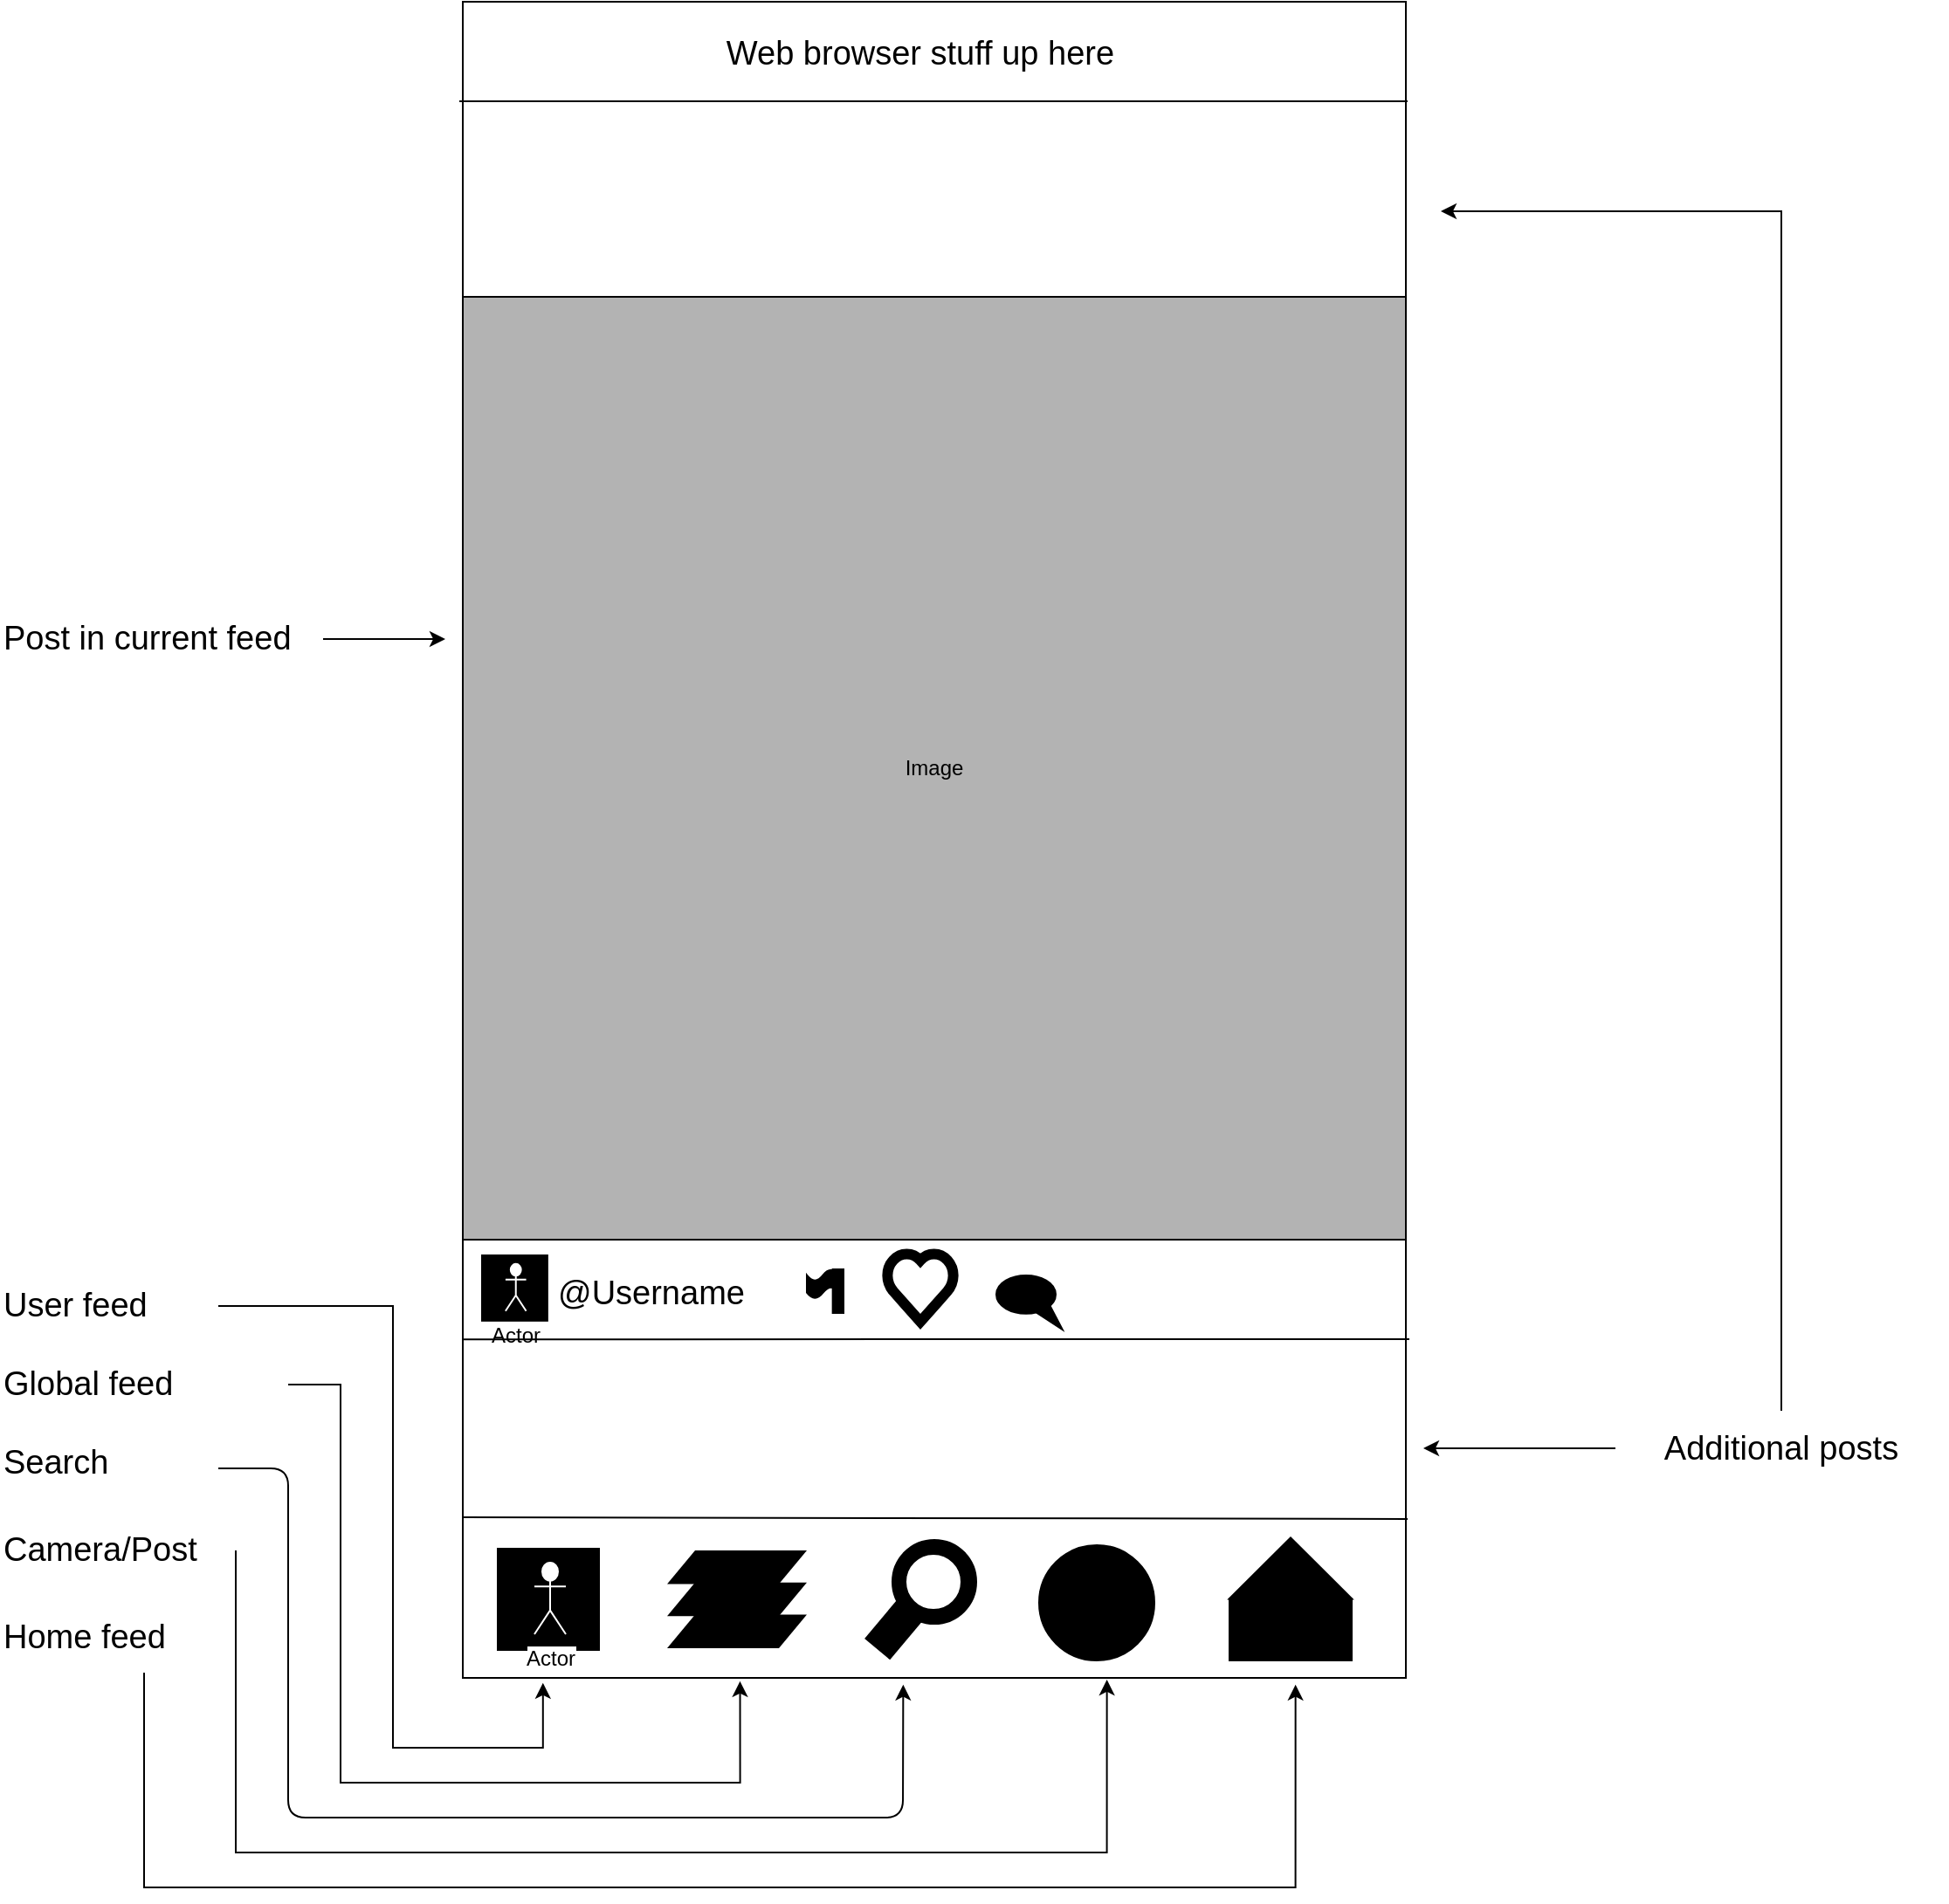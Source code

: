 <mxfile version="10.5.4" type="device"><diagram id="C5UNa0qLKktgKHD2sefd" name="Page-1"><mxGraphModel dx="2884" dy="1124" grid="1" gridSize="10" guides="1" tooltips="1" connect="1" arrows="1" fold="1" page="1" pageScale="1" pageWidth="850" pageHeight="1100" math="0" shadow="0"><root><mxCell id="0"/><mxCell id="1" parent="0"/><mxCell id="KackP2gAzGimuIkimXRz-1" value="" style="rounded=0;whiteSpace=wrap;html=1;" vertex="1" parent="1"><mxGeometry x="30" width="540" height="960" as="geometry"/></mxCell><mxCell id="KackP2gAzGimuIkimXRz-5" value="" style="endArrow=none;html=1;entryX=1.002;entryY=0.949;entryDx=0;entryDy=0;entryPerimeter=0;exitX=0;exitY=0.948;exitDx=0;exitDy=0;exitPerimeter=0;" edge="1" parent="1"><mxGeometry width="50" height="50" relative="1" as="geometry"><mxPoint x="30" y="868" as="sourcePoint"/><mxPoint x="571" y="869" as="targetPoint"/></mxGeometry></mxCell><mxCell id="KackP2gAzGimuIkimXRz-6" value="" style="group" vertex="1" connectable="0" parent="1"><mxGeometry x="469" y="862" width="70" height="88" as="geometry"/></mxCell><mxCell id="KackP2gAzGimuIkimXRz-3" value="" style="triangle;whiteSpace=wrap;html=1;rotation=-90;fillColor=#000000;" vertex="1" parent="KackP2gAzGimuIkimXRz-6"><mxGeometry x="17.5" width="35" height="70.4" as="geometry"/></mxCell><mxCell id="KackP2gAzGimuIkimXRz-4" value="" style="rounded=0;whiteSpace=wrap;html=1;fillColor=#000000;" vertex="1" parent="KackP2gAzGimuIkimXRz-6"><mxGeometry y="52.8" width="70" height="35.2" as="geometry"/></mxCell><mxCell id="KackP2gAzGimuIkimXRz-16" value="" style="ellipse;whiteSpace=wrap;html=1;aspect=fixed;strokeColor=#FFFFFF;strokeWidth=1;fillColor=#000000;" vertex="1" parent="1"><mxGeometry x="359" y="883" width="68" height="68" as="geometry"/></mxCell><mxCell id="KackP2gAzGimuIkimXRz-20" value="" style="group" vertex="1" connectable="0" parent="1"><mxGeometry x="256.5" y="880" width="68.5" height="52" as="geometry"/></mxCell><mxCell id="KackP2gAzGimuIkimXRz-17" value="" style="ellipse;whiteSpace=wrap;html=1;aspect=fixed;strokeColor=#FFFFFF;strokeWidth=1;fillColor=#000000;" vertex="1" parent="KackP2gAzGimuIkimXRz-20"><mxGeometry x="18.5" width="50" height="50" as="geometry"/></mxCell><mxCell id="KackP2gAzGimuIkimXRz-18" value="" style="rounded=0;whiteSpace=wrap;html=1;strokeColor=none;strokeWidth=1;fillColor=#000000;rotation=-50;" vertex="1" parent="KackP2gAzGimuIkimXRz-20"><mxGeometry x="1" y="33" width="55" height="19" as="geometry"/></mxCell><mxCell id="KackP2gAzGimuIkimXRz-19" value="" style="ellipse;whiteSpace=wrap;html=1;aspect=fixed;strokeColor=#FFFFFF;strokeWidth=1;fillColor=#FFFFFF;" vertex="1" parent="KackP2gAzGimuIkimXRz-20"><mxGeometry x="28" y="10" width="30" height="30" as="geometry"/></mxCell><mxCell id="KackP2gAzGimuIkimXRz-26" value="" style="group" vertex="1" connectable="0" parent="1"><mxGeometry x="147" y="887" width="80" height="56" as="geometry"/></mxCell><mxCell id="KackP2gAzGimuIkimXRz-24" value="" style="group" vertex="1" connectable="0" parent="KackP2gAzGimuIkimXRz-26"><mxGeometry width="80" height="56" as="geometry"/></mxCell><mxCell id="KackP2gAzGimuIkimXRz-21" value="" style="shape=parallelogram;perimeter=parallelogramPerimeter;whiteSpace=wrap;html=1;strokeColor=none;strokeWidth=1;fillColor=#000000;" vertex="1" parent="KackP2gAzGimuIkimXRz-24"><mxGeometry width="80" height="19.31" as="geometry"/></mxCell><mxCell id="KackP2gAzGimuIkimXRz-22" value="" style="shape=parallelogram;perimeter=parallelogramPerimeter;whiteSpace=wrap;html=1;strokeColor=none;strokeWidth=1;fillColor=#000000;" vertex="1" parent="KackP2gAzGimuIkimXRz-24"><mxGeometry y="18.345" width="80" height="19.31" as="geometry"/></mxCell><mxCell id="KackP2gAzGimuIkimXRz-23" value="" style="shape=parallelogram;perimeter=parallelogramPerimeter;whiteSpace=wrap;html=1;strokeColor=none;strokeWidth=1;fillColor=#000000;" vertex="1" parent="KackP2gAzGimuIkimXRz-24"><mxGeometry y="36.69" width="80" height="19.31" as="geometry"/></mxCell><mxCell id="KackP2gAzGimuIkimXRz-31" value="" style="group" vertex="1" connectable="0" parent="1"><mxGeometry x="49" y="885" width="70" height="70" as="geometry"/></mxCell><mxCell id="KackP2gAzGimuIkimXRz-27" value="" style="whiteSpace=wrap;html=1;aspect=fixed;strokeColor=#FFFFFF;strokeWidth=1;fillColor=#000000;" vertex="1" parent="KackP2gAzGimuIkimXRz-31"><mxGeometry width="60" height="60" as="geometry"/></mxCell><mxCell id="KackP2gAzGimuIkimXRz-28" value="Actor" style="shape=umlActor;verticalLabelPosition=bottom;labelBackgroundColor=#ffffff;verticalAlign=top;html=1;outlineConnect=0;strokeColor=#FFFFFF;strokeWidth=1;fillColor=#FFFFFF;" vertex="1" parent="KackP2gAzGimuIkimXRz-31"><mxGeometry x="22" y="9" width="18" height="41" as="geometry"/></mxCell><mxCell id="KackP2gAzGimuIkimXRz-32" value="Image" style="whiteSpace=wrap;html=1;aspect=fixed;strokeColor=#000000;strokeWidth=1;fillColor=#B3B3B3;" vertex="1" parent="1"><mxGeometry x="30" y="169" width="540" height="540" as="geometry"/></mxCell><mxCell id="KackP2gAzGimuIkimXRz-33" value="" style="group" vertex="1" connectable="0" parent="1"><mxGeometry x="40" y="717" width="46" height="46" as="geometry"/></mxCell><mxCell id="KackP2gAzGimuIkimXRz-34" value="" style="whiteSpace=wrap;html=1;aspect=fixed;strokeColor=#FFFFFF;strokeWidth=1;fillColor=#000000;" vertex="1" parent="KackP2gAzGimuIkimXRz-33"><mxGeometry width="39.429" height="39.429" as="geometry"/></mxCell><mxCell id="KackP2gAzGimuIkimXRz-35" value="Actor" style="shape=umlActor;verticalLabelPosition=bottom;labelBackgroundColor=#ffffff;verticalAlign=top;html=1;outlineConnect=0;strokeColor=#FFFFFF;strokeWidth=1;fillColor=#FFFFFF;" vertex="1" parent="KackP2gAzGimuIkimXRz-33"><mxGeometry x="14.457" y="5.914" width="11.829" height="26.943" as="geometry"/></mxCell><mxCell id="KackP2gAzGimuIkimXRz-36" value="&lt;font style=&quot;font-size: 19px;&quot;&gt;@Username&lt;/font&gt;" style="text;html=1;strokeColor=none;fillColor=none;align=center;verticalAlign=middle;whiteSpace=wrap;rounded=0;fontSize=19;" vertex="1" parent="1"><mxGeometry x="86" y="723" width="104" height="33" as="geometry"/></mxCell><mxCell id="KackP2gAzGimuIkimXRz-37" value="" style="endArrow=none;html=1;fontSize=19;exitX=0;exitY=0.798;exitDx=0;exitDy=0;exitPerimeter=0;" edge="1" parent="1" source="KackP2gAzGimuIkimXRz-1"><mxGeometry width="50" height="50" relative="1" as="geometry"><mxPoint x="-190" y="670" as="sourcePoint"/><mxPoint x="572" y="766" as="targetPoint"/></mxGeometry></mxCell><mxCell id="KackP2gAzGimuIkimXRz-41" value="" style="group" vertex="1" connectable="0" parent="1"><mxGeometry x="227" y="726" width="21" height="25" as="geometry"/></mxCell><mxCell id="KackP2gAzGimuIkimXRz-40" value="" style="group" vertex="1" connectable="0" parent="KackP2gAzGimuIkimXRz-41"><mxGeometry width="21" height="25" as="geometry"/></mxCell><mxCell id="KackP2gAzGimuIkimXRz-38" value="" style="shape=tape;whiteSpace=wrap;html=1;strokeColor=#000000;strokeWidth=1;fillColor=#000000;fontSize=19;" vertex="1" parent="KackP2gAzGimuIkimXRz-40"><mxGeometry width="18.529" height="16.667" as="geometry"/></mxCell><mxCell id="KackP2gAzGimuIkimXRz-39" value="" style="rounded=0;whiteSpace=wrap;html=1;strokeColor=#000000;strokeWidth=1;fillColor=#000000;fontSize=19;" vertex="1" parent="KackP2gAzGimuIkimXRz-40"><mxGeometry x="14.824" width="6.176" height="25" as="geometry"/></mxCell><mxCell id="KackP2gAzGimuIkimXRz-43" value="" style="verticalLabelPosition=bottom;verticalAlign=top;html=1;shape=mxgraph.basic.heart;strokeColor=#000000;strokeWidth=6;fillColor=none;fontSize=19;" vertex="1" parent="1"><mxGeometry x="272" y="716" width="40" height="40" as="geometry"/></mxCell><mxCell id="KackP2gAzGimuIkimXRz-46" value="" style="group" vertex="1" connectable="0" parent="1"><mxGeometry x="338" y="732" width="29" height="23" as="geometry"/></mxCell><mxCell id="KackP2gAzGimuIkimXRz-44" value="" style="verticalLabelPosition=bottom;verticalAlign=top;html=1;shape=mxgraph.basic.obtuse_triangle;dx=0.25;strokeColor=#000000;strokeWidth=6;fillColor=#000000;fontSize=19;rotation=165;" vertex="1" parent="KackP2gAzGimuIkimXRz-46"><mxGeometry x="14.764" y="9.2" width="12.391" height="13.8" as="geometry"/></mxCell><mxCell id="KackP2gAzGimuIkimXRz-45" value="" style="ellipse;whiteSpace=wrap;html=1;strokeColor=#000000;strokeWidth=6;fillColor=#000000;fontSize=19;" vertex="1" parent="KackP2gAzGimuIkimXRz-46"><mxGeometry width="29" height="16.867" as="geometry"/></mxCell><mxCell id="KackP2gAzGimuIkimXRz-47" value="" style="endArrow=none;html=1;fontSize=19;entryX=1.002;entryY=0.051;entryDx=0;entryDy=0;entryPerimeter=0;" edge="1" parent="1"><mxGeometry width="50" height="50" relative="1" as="geometry"><mxPoint x="28" y="57" as="sourcePoint"/><mxPoint x="571" y="57" as="targetPoint"/></mxGeometry></mxCell><mxCell id="KackP2gAzGimuIkimXRz-48" value="Web browser stuff up here" style="text;html=1;strokeColor=none;fillColor=none;align=center;verticalAlign=middle;whiteSpace=wrap;rounded=0;fontSize=19;" vertex="1" parent="1"><mxGeometry x="160" y="10" width="264" height="40" as="geometry"/></mxCell><mxCell id="KackP2gAzGimuIkimXRz-59" style="edgeStyle=orthogonalEdgeStyle;rounded=0;orthogonalLoop=1;jettySize=auto;html=1;fontSize=19;entryX=0.085;entryY=1.003;entryDx=0;entryDy=0;entryPerimeter=0;" edge="1" parent="1" source="KackP2gAzGimuIkimXRz-49" target="KackP2gAzGimuIkimXRz-1"><mxGeometry relative="1" as="geometry"><mxPoint x="10" y="980" as="targetPoint"/><Array as="points"><mxPoint x="-10" y="747"/><mxPoint x="-10" y="1000"/><mxPoint x="76" y="1000"/></Array></mxGeometry></mxCell><mxCell id="KackP2gAzGimuIkimXRz-49" value="User feed" style="text;html=1;strokeColor=none;fillColor=none;align=left;verticalAlign=middle;whiteSpace=wrap;rounded=0;fontSize=19;" vertex="1" parent="1"><mxGeometry x="-235" y="732" width="125" height="30" as="geometry"/></mxCell><mxCell id="KackP2gAzGimuIkimXRz-58" style="edgeStyle=orthogonalEdgeStyle;rounded=0;orthogonalLoop=1;jettySize=auto;html=1;fontSize=19;entryX=0.294;entryY=1.002;entryDx=0;entryDy=0;entryPerimeter=0;" edge="1" parent="1" source="KackP2gAzGimuIkimXRz-50" target="KackP2gAzGimuIkimXRz-1"><mxGeometry relative="1" as="geometry"><mxPoint x="190" y="990" as="targetPoint"/><Array as="points"><mxPoint x="-40" y="792"/><mxPoint x="-40" y="1020"/><mxPoint x="189" y="1020"/></Array></mxGeometry></mxCell><mxCell id="KackP2gAzGimuIkimXRz-50" value="Global feed" style="text;html=1;strokeColor=none;fillColor=none;align=left;verticalAlign=middle;whiteSpace=wrap;rounded=0;fontSize=19;" vertex="1" parent="1"><mxGeometry x="-235" y="767" width="165" height="50" as="geometry"/></mxCell><mxCell id="KackP2gAzGimuIkimXRz-51" value="Search" style="text;html=1;strokeColor=none;fillColor=none;align=left;verticalAlign=middle;whiteSpace=wrap;rounded=0;fontSize=19;" vertex="1" parent="1"><mxGeometry x="-235" y="817" width="125" height="40" as="geometry"/></mxCell><mxCell id="KackP2gAzGimuIkimXRz-56" style="edgeStyle=orthogonalEdgeStyle;rounded=0;orthogonalLoop=1;jettySize=auto;html=1;fontSize=19;entryX=0.683;entryY=1.001;entryDx=0;entryDy=0;entryPerimeter=0;exitX=1;exitY=0.5;exitDx=0;exitDy=0;" edge="1" parent="1" source="KackP2gAzGimuIkimXRz-53" target="KackP2gAzGimuIkimXRz-1"><mxGeometry relative="1" as="geometry"><mxPoint x="400" y="1015" as="targetPoint"/><Array as="points"><mxPoint x="-100" y="1060"/><mxPoint x="399" y="1060"/></Array></mxGeometry></mxCell><mxCell id="KackP2gAzGimuIkimXRz-53" value="Camera/Post" style="text;html=1;strokeColor=none;fillColor=none;align=left;verticalAlign=middle;whiteSpace=wrap;rounded=0;fontSize=19;" vertex="1" parent="1"><mxGeometry x="-235" y="867" width="135" height="40" as="geometry"/></mxCell><mxCell id="KackP2gAzGimuIkimXRz-55" style="edgeStyle=orthogonalEdgeStyle;rounded=0;orthogonalLoop=1;jettySize=auto;html=1;fontSize=19;entryX=0.883;entryY=1.004;entryDx=0;entryDy=0;entryPerimeter=0;" edge="1" parent="1" source="KackP2gAzGimuIkimXRz-54" target="KackP2gAzGimuIkimXRz-1"><mxGeometry relative="1" as="geometry"><mxPoint x="510" y="1040" as="targetPoint"/><Array as="points"><mxPoint x="-152" y="1080"/><mxPoint x="507" y="1080"/></Array></mxGeometry></mxCell><mxCell id="KackP2gAzGimuIkimXRz-54" value="Home feed" style="text;html=1;strokeColor=none;fillColor=none;align=left;verticalAlign=middle;whiteSpace=wrap;rounded=0;fontSize=19;" vertex="1" parent="1"><mxGeometry x="-235" y="917" width="165" height="40" as="geometry"/></mxCell><mxCell id="KackP2gAzGimuIkimXRz-57" value="" style="endArrow=classic;html=1;fontSize=19;entryX=0.467;entryY=1.004;entryDx=0;entryDy=0;entryPerimeter=0;" edge="1" parent="1" target="KackP2gAzGimuIkimXRz-1"><mxGeometry width="50" height="50" relative="1" as="geometry"><mxPoint x="-110" y="840" as="sourcePoint"/><mxPoint x="314.5" y="997" as="targetPoint"/><Array as="points"><mxPoint x="-70" y="840"/><mxPoint x="-70" y="940"/><mxPoint x="-70" y="1040"/><mxPoint x="150" y="1040"/><mxPoint x="282" y="1040"/></Array></mxGeometry></mxCell><mxCell id="KackP2gAzGimuIkimXRz-61" style="edgeStyle=orthogonalEdgeStyle;rounded=0;orthogonalLoop=1;jettySize=auto;html=1;fontSize=19;" edge="1" parent="1" source="KackP2gAzGimuIkimXRz-60"><mxGeometry relative="1" as="geometry"><mxPoint x="580" y="828.5" as="targetPoint"/></mxGeometry></mxCell><mxCell id="KackP2gAzGimuIkimXRz-62" style="edgeStyle=orthogonalEdgeStyle;rounded=0;orthogonalLoop=1;jettySize=auto;html=1;fontSize=19;" edge="1" parent="1" source="KackP2gAzGimuIkimXRz-60"><mxGeometry relative="1" as="geometry"><mxPoint x="590" y="120" as="targetPoint"/><Array as="points"><mxPoint x="785" y="120"/></Array></mxGeometry></mxCell><mxCell id="KackP2gAzGimuIkimXRz-60" value="Additional posts" style="text;html=1;strokeColor=none;fillColor=none;align=center;verticalAlign=middle;whiteSpace=wrap;rounded=0;fontSize=19;" vertex="1" parent="1"><mxGeometry x="690" y="807" width="190" height="43" as="geometry"/></mxCell><mxCell id="KackP2gAzGimuIkimXRz-64" style="edgeStyle=orthogonalEdgeStyle;rounded=0;orthogonalLoop=1;jettySize=auto;html=1;fontSize=19;" edge="1" parent="1" source="KackP2gAzGimuIkimXRz-63"><mxGeometry relative="1" as="geometry"><mxPoint x="20" y="365" as="targetPoint"/></mxGeometry></mxCell><mxCell id="KackP2gAzGimuIkimXRz-63" value="Post in current feed" style="text;html=1;strokeColor=none;fillColor=none;align=left;verticalAlign=middle;whiteSpace=wrap;rounded=0;fontSize=19;" vertex="1" parent="1"><mxGeometry x="-235" y="350" width="185" height="30" as="geometry"/></mxCell></root></mxGraphModel></diagram></mxfile>